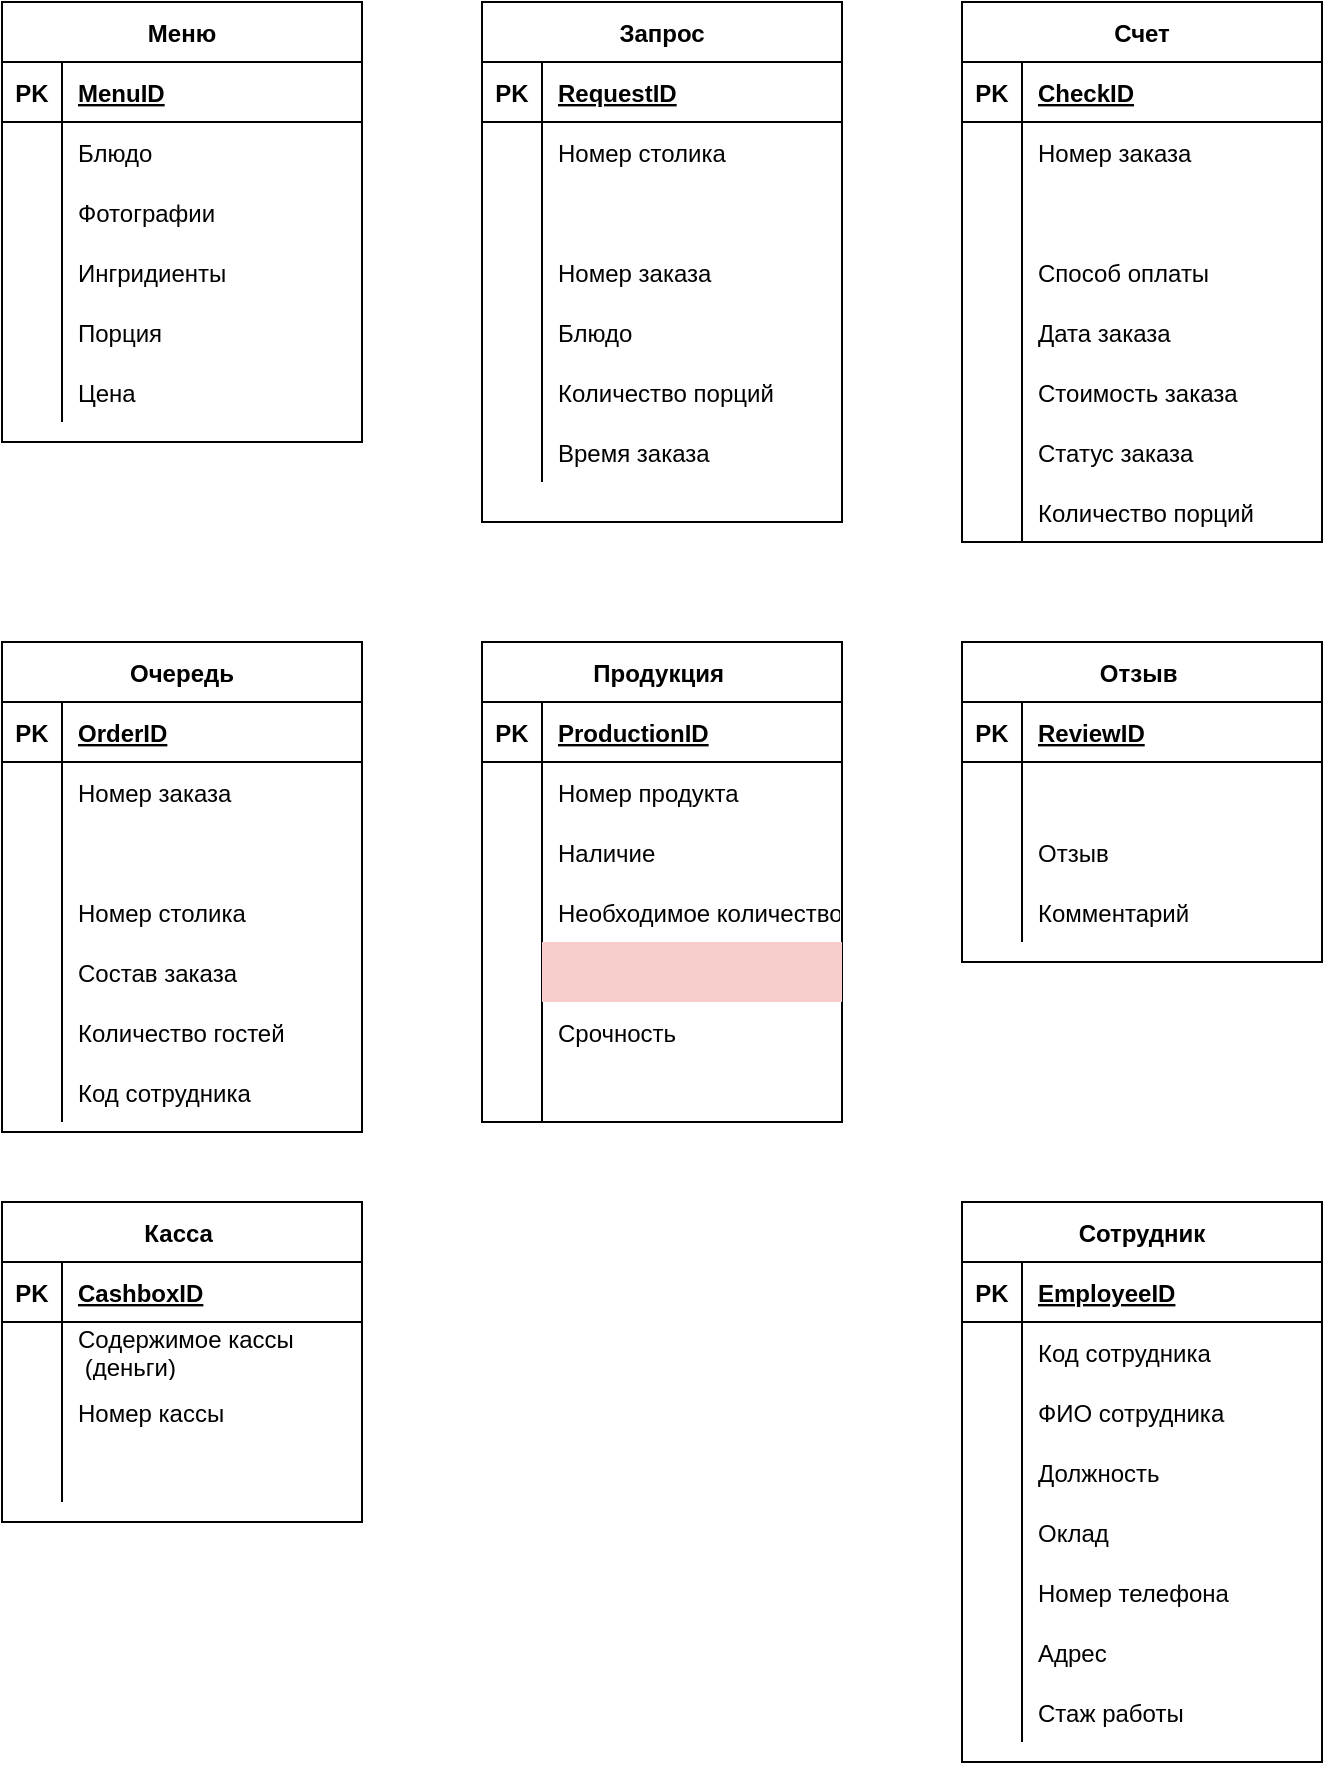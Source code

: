 <mxfile version="15.6.2" type="github">
  <diagram id="kLEJm38mU6jurQ6NPRhO" name="Page-1">
    <mxGraphModel dx="820" dy="477" grid="1" gridSize="10" guides="1" tooltips="1" connect="1" arrows="1" fold="1" page="1" pageScale="1" pageWidth="827" pageHeight="1169" math="0" shadow="0">
      <root>
        <mxCell id="0" />
        <mxCell id="1" parent="0" />
        <mxCell id="2RXTTvSz4l1yFWhY7mM0-1" value="Меню" style="shape=table;startSize=30;container=1;collapsible=1;childLayout=tableLayout;fixedRows=1;rowLines=0;fontStyle=1;align=center;resizeLast=1;" parent="1" vertex="1">
          <mxGeometry x="110" y="80" width="180" height="220" as="geometry" />
        </mxCell>
        <mxCell id="2RXTTvSz4l1yFWhY7mM0-2" value="" style="shape=partialRectangle;collapsible=0;dropTarget=0;pointerEvents=0;fillColor=none;top=0;left=0;bottom=1;right=0;points=[[0,0.5],[1,0.5]];portConstraint=eastwest;" parent="2RXTTvSz4l1yFWhY7mM0-1" vertex="1">
          <mxGeometry y="30" width="180" height="30" as="geometry" />
        </mxCell>
        <mxCell id="2RXTTvSz4l1yFWhY7mM0-3" value="PK" style="shape=partialRectangle;connectable=0;fillColor=none;top=0;left=0;bottom=0;right=0;fontStyle=1;overflow=hidden;" parent="2RXTTvSz4l1yFWhY7mM0-2" vertex="1">
          <mxGeometry width="30" height="30" as="geometry">
            <mxRectangle width="30" height="30" as="alternateBounds" />
          </mxGeometry>
        </mxCell>
        <mxCell id="2RXTTvSz4l1yFWhY7mM0-4" value="MenuID" style="shape=partialRectangle;connectable=0;fillColor=none;top=0;left=0;bottom=0;right=0;align=left;spacingLeft=6;fontStyle=5;overflow=hidden;" parent="2RXTTvSz4l1yFWhY7mM0-2" vertex="1">
          <mxGeometry x="30" width="150" height="30" as="geometry">
            <mxRectangle width="150" height="30" as="alternateBounds" />
          </mxGeometry>
        </mxCell>
        <mxCell id="2RXTTvSz4l1yFWhY7mM0-5" value="" style="shape=partialRectangle;collapsible=0;dropTarget=0;pointerEvents=0;fillColor=none;top=0;left=0;bottom=0;right=0;points=[[0,0.5],[1,0.5]];portConstraint=eastwest;" parent="2RXTTvSz4l1yFWhY7mM0-1" vertex="1">
          <mxGeometry y="60" width="180" height="30" as="geometry" />
        </mxCell>
        <mxCell id="2RXTTvSz4l1yFWhY7mM0-6" value="" style="shape=partialRectangle;connectable=0;fillColor=none;top=0;left=0;bottom=0;right=0;editable=1;overflow=hidden;" parent="2RXTTvSz4l1yFWhY7mM0-5" vertex="1">
          <mxGeometry width="30" height="30" as="geometry">
            <mxRectangle width="30" height="30" as="alternateBounds" />
          </mxGeometry>
        </mxCell>
        <mxCell id="2RXTTvSz4l1yFWhY7mM0-7" value="Блюдо" style="shape=partialRectangle;connectable=0;fillColor=none;top=0;left=0;bottom=0;right=0;align=left;spacingLeft=6;overflow=hidden;" parent="2RXTTvSz4l1yFWhY7mM0-5" vertex="1">
          <mxGeometry x="30" width="150" height="30" as="geometry">
            <mxRectangle width="150" height="30" as="alternateBounds" />
          </mxGeometry>
        </mxCell>
        <mxCell id="2RXTTvSz4l1yFWhY7mM0-8" value="" style="shape=partialRectangle;collapsible=0;dropTarget=0;pointerEvents=0;fillColor=none;top=0;left=0;bottom=0;right=0;points=[[0,0.5],[1,0.5]];portConstraint=eastwest;" parent="2RXTTvSz4l1yFWhY7mM0-1" vertex="1">
          <mxGeometry y="90" width="180" height="30" as="geometry" />
        </mxCell>
        <mxCell id="2RXTTvSz4l1yFWhY7mM0-9" value="" style="shape=partialRectangle;connectable=0;fillColor=none;top=0;left=0;bottom=0;right=0;editable=1;overflow=hidden;" parent="2RXTTvSz4l1yFWhY7mM0-8" vertex="1">
          <mxGeometry width="30" height="30" as="geometry">
            <mxRectangle width="30" height="30" as="alternateBounds" />
          </mxGeometry>
        </mxCell>
        <mxCell id="2RXTTvSz4l1yFWhY7mM0-10" value="Фотографии" style="shape=partialRectangle;connectable=0;fillColor=none;top=0;left=0;bottom=0;right=0;align=left;spacingLeft=6;overflow=hidden;" parent="2RXTTvSz4l1yFWhY7mM0-8" vertex="1">
          <mxGeometry x="30" width="150" height="30" as="geometry">
            <mxRectangle width="150" height="30" as="alternateBounds" />
          </mxGeometry>
        </mxCell>
        <mxCell id="2RXTTvSz4l1yFWhY7mM0-11" value="" style="shape=partialRectangle;collapsible=0;dropTarget=0;pointerEvents=0;fillColor=none;top=0;left=0;bottom=0;right=0;points=[[0,0.5],[1,0.5]];portConstraint=eastwest;" parent="2RXTTvSz4l1yFWhY7mM0-1" vertex="1">
          <mxGeometry y="120" width="180" height="30" as="geometry" />
        </mxCell>
        <mxCell id="2RXTTvSz4l1yFWhY7mM0-12" value="" style="shape=partialRectangle;connectable=0;fillColor=none;top=0;left=0;bottom=0;right=0;editable=1;overflow=hidden;" parent="2RXTTvSz4l1yFWhY7mM0-11" vertex="1">
          <mxGeometry width="30" height="30" as="geometry">
            <mxRectangle width="30" height="30" as="alternateBounds" />
          </mxGeometry>
        </mxCell>
        <mxCell id="2RXTTvSz4l1yFWhY7mM0-13" value="Ингридиенты" style="shape=partialRectangle;connectable=0;fillColor=none;top=0;left=0;bottom=0;right=0;align=left;spacingLeft=6;overflow=hidden;" parent="2RXTTvSz4l1yFWhY7mM0-11" vertex="1">
          <mxGeometry x="30" width="150" height="30" as="geometry">
            <mxRectangle width="150" height="30" as="alternateBounds" />
          </mxGeometry>
        </mxCell>
        <mxCell id="2RXTTvSz4l1yFWhY7mM0-85" value="" style="shape=partialRectangle;collapsible=0;dropTarget=0;pointerEvents=0;fillColor=none;top=0;left=0;bottom=0;right=0;points=[[0,0.5],[1,0.5]];portConstraint=eastwest;" parent="2RXTTvSz4l1yFWhY7mM0-1" vertex="1">
          <mxGeometry y="150" width="180" height="30" as="geometry" />
        </mxCell>
        <mxCell id="2RXTTvSz4l1yFWhY7mM0-86" value="" style="shape=partialRectangle;connectable=0;fillColor=none;top=0;left=0;bottom=0;right=0;editable=1;overflow=hidden;" parent="2RXTTvSz4l1yFWhY7mM0-85" vertex="1">
          <mxGeometry width="30" height="30" as="geometry">
            <mxRectangle width="30" height="30" as="alternateBounds" />
          </mxGeometry>
        </mxCell>
        <mxCell id="2RXTTvSz4l1yFWhY7mM0-87" value="Порция" style="shape=partialRectangle;connectable=0;fillColor=none;top=0;left=0;bottom=0;right=0;align=left;spacingLeft=6;overflow=hidden;" parent="2RXTTvSz4l1yFWhY7mM0-85" vertex="1">
          <mxGeometry x="30" width="150" height="30" as="geometry">
            <mxRectangle width="150" height="30" as="alternateBounds" />
          </mxGeometry>
        </mxCell>
        <mxCell id="2RXTTvSz4l1yFWhY7mM0-89" value="" style="shape=partialRectangle;collapsible=0;dropTarget=0;pointerEvents=0;fillColor=none;top=0;left=0;bottom=0;right=0;points=[[0,0.5],[1,0.5]];portConstraint=eastwest;" parent="2RXTTvSz4l1yFWhY7mM0-1" vertex="1">
          <mxGeometry y="180" width="180" height="30" as="geometry" />
        </mxCell>
        <mxCell id="2RXTTvSz4l1yFWhY7mM0-90" value="" style="shape=partialRectangle;connectable=0;fillColor=none;top=0;left=0;bottom=0;right=0;editable=1;overflow=hidden;" parent="2RXTTvSz4l1yFWhY7mM0-89" vertex="1">
          <mxGeometry width="30" height="30" as="geometry">
            <mxRectangle width="30" height="30" as="alternateBounds" />
          </mxGeometry>
        </mxCell>
        <mxCell id="2RXTTvSz4l1yFWhY7mM0-91" value="Цена" style="shape=partialRectangle;connectable=0;fillColor=none;top=0;left=0;bottom=0;right=0;align=left;spacingLeft=6;overflow=hidden;" parent="2RXTTvSz4l1yFWhY7mM0-89" vertex="1">
          <mxGeometry x="30" width="150" height="30" as="geometry">
            <mxRectangle width="150" height="30" as="alternateBounds" />
          </mxGeometry>
        </mxCell>
        <mxCell id="2RXTTvSz4l1yFWhY7mM0-14" value="Запрос" style="shape=table;startSize=30;container=1;collapsible=1;childLayout=tableLayout;fixedRows=1;rowLines=0;fontStyle=1;align=center;resizeLast=1;" parent="1" vertex="1">
          <mxGeometry x="350" y="80" width="180" height="260" as="geometry" />
        </mxCell>
        <mxCell id="2RXTTvSz4l1yFWhY7mM0-15" value="" style="shape=partialRectangle;collapsible=0;dropTarget=0;pointerEvents=0;fillColor=none;top=0;left=0;bottom=1;right=0;points=[[0,0.5],[1,0.5]];portConstraint=eastwest;" parent="2RXTTvSz4l1yFWhY7mM0-14" vertex="1">
          <mxGeometry y="30" width="180" height="30" as="geometry" />
        </mxCell>
        <mxCell id="2RXTTvSz4l1yFWhY7mM0-16" value="PK" style="shape=partialRectangle;connectable=0;fillColor=none;top=0;left=0;bottom=0;right=0;fontStyle=1;overflow=hidden;" parent="2RXTTvSz4l1yFWhY7mM0-15" vertex="1">
          <mxGeometry width="30" height="30" as="geometry">
            <mxRectangle width="30" height="30" as="alternateBounds" />
          </mxGeometry>
        </mxCell>
        <mxCell id="2RXTTvSz4l1yFWhY7mM0-17" value="RequestID" style="shape=partialRectangle;connectable=0;fillColor=none;top=0;left=0;bottom=0;right=0;align=left;spacingLeft=6;fontStyle=5;overflow=hidden;" parent="2RXTTvSz4l1yFWhY7mM0-15" vertex="1">
          <mxGeometry x="30" width="150" height="30" as="geometry">
            <mxRectangle width="150" height="30" as="alternateBounds" />
          </mxGeometry>
        </mxCell>
        <mxCell id="2RXTTvSz4l1yFWhY7mM0-18" value="" style="shape=partialRectangle;collapsible=0;dropTarget=0;pointerEvents=0;fillColor=none;top=0;left=0;bottom=0;right=0;points=[[0,0.5],[1,0.5]];portConstraint=eastwest;" parent="2RXTTvSz4l1yFWhY7mM0-14" vertex="1">
          <mxGeometry y="60" width="180" height="30" as="geometry" />
        </mxCell>
        <mxCell id="2RXTTvSz4l1yFWhY7mM0-19" value="" style="shape=partialRectangle;connectable=0;fillColor=none;top=0;left=0;bottom=0;right=0;editable=1;overflow=hidden;" parent="2RXTTvSz4l1yFWhY7mM0-18" vertex="1">
          <mxGeometry width="30" height="30" as="geometry">
            <mxRectangle width="30" height="30" as="alternateBounds" />
          </mxGeometry>
        </mxCell>
        <mxCell id="2RXTTvSz4l1yFWhY7mM0-20" value="Номер столика" style="shape=partialRectangle;connectable=0;fillColor=none;top=0;left=0;bottom=0;right=0;align=left;spacingLeft=6;overflow=hidden;" parent="2RXTTvSz4l1yFWhY7mM0-18" vertex="1">
          <mxGeometry x="30" width="150" height="30" as="geometry">
            <mxRectangle width="150" height="30" as="alternateBounds" />
          </mxGeometry>
        </mxCell>
        <mxCell id="2RXTTvSz4l1yFWhY7mM0-21" value="" style="shape=partialRectangle;collapsible=0;dropTarget=0;pointerEvents=0;fillColor=none;top=0;left=0;bottom=0;right=0;points=[[0,0.5],[1,0.5]];portConstraint=eastwest;" parent="2RXTTvSz4l1yFWhY7mM0-14" vertex="1">
          <mxGeometry y="90" width="180" height="30" as="geometry" />
        </mxCell>
        <mxCell id="2RXTTvSz4l1yFWhY7mM0-22" value="" style="shape=partialRectangle;connectable=0;fillColor=none;top=0;left=0;bottom=0;right=0;editable=1;overflow=hidden;" parent="2RXTTvSz4l1yFWhY7mM0-21" vertex="1">
          <mxGeometry width="30" height="30" as="geometry">
            <mxRectangle width="30" height="30" as="alternateBounds" />
          </mxGeometry>
        </mxCell>
        <mxCell id="2RXTTvSz4l1yFWhY7mM0-23" value="" style="shape=partialRectangle;connectable=0;fillColor=none;top=0;left=0;bottom=0;right=0;align=left;spacingLeft=6;overflow=hidden;" parent="2RXTTvSz4l1yFWhY7mM0-21" vertex="1">
          <mxGeometry x="30" width="150" height="30" as="geometry">
            <mxRectangle width="150" height="30" as="alternateBounds" />
          </mxGeometry>
        </mxCell>
        <mxCell id="2RXTTvSz4l1yFWhY7mM0-177" value="" style="shape=partialRectangle;collapsible=0;dropTarget=0;pointerEvents=0;fillColor=none;top=0;left=0;bottom=0;right=0;points=[[0,0.5],[1,0.5]];portConstraint=eastwest;" parent="2RXTTvSz4l1yFWhY7mM0-14" vertex="1">
          <mxGeometry y="120" width="180" height="30" as="geometry" />
        </mxCell>
        <mxCell id="2RXTTvSz4l1yFWhY7mM0-178" value="" style="shape=partialRectangle;connectable=0;fillColor=none;top=0;left=0;bottom=0;right=0;editable=1;overflow=hidden;" parent="2RXTTvSz4l1yFWhY7mM0-177" vertex="1">
          <mxGeometry width="30" height="30" as="geometry">
            <mxRectangle width="30" height="30" as="alternateBounds" />
          </mxGeometry>
        </mxCell>
        <mxCell id="2RXTTvSz4l1yFWhY7mM0-179" value="Номер заказа" style="shape=partialRectangle;connectable=0;fillColor=none;top=0;left=0;bottom=0;right=0;align=left;spacingLeft=6;overflow=hidden;" parent="2RXTTvSz4l1yFWhY7mM0-177" vertex="1">
          <mxGeometry x="30" width="150" height="30" as="geometry">
            <mxRectangle width="150" height="30" as="alternateBounds" />
          </mxGeometry>
        </mxCell>
        <mxCell id="2RXTTvSz4l1yFWhY7mM0-24" value="" style="shape=partialRectangle;collapsible=0;dropTarget=0;pointerEvents=0;fillColor=none;top=0;left=0;bottom=0;right=0;points=[[0,0.5],[1,0.5]];portConstraint=eastwest;" parent="2RXTTvSz4l1yFWhY7mM0-14" vertex="1">
          <mxGeometry y="150" width="180" height="30" as="geometry" />
        </mxCell>
        <mxCell id="2RXTTvSz4l1yFWhY7mM0-25" value="" style="shape=partialRectangle;connectable=0;fillColor=none;top=0;left=0;bottom=0;right=0;editable=1;overflow=hidden;" parent="2RXTTvSz4l1yFWhY7mM0-24" vertex="1">
          <mxGeometry width="30" height="30" as="geometry">
            <mxRectangle width="30" height="30" as="alternateBounds" />
          </mxGeometry>
        </mxCell>
        <mxCell id="2RXTTvSz4l1yFWhY7mM0-26" value="Блюдо " style="shape=partialRectangle;connectable=0;fillColor=none;top=0;left=0;bottom=0;right=0;align=left;spacingLeft=6;overflow=hidden;" parent="2RXTTvSz4l1yFWhY7mM0-24" vertex="1">
          <mxGeometry x="30" width="150" height="30" as="geometry">
            <mxRectangle width="150" height="30" as="alternateBounds" />
          </mxGeometry>
        </mxCell>
        <mxCell id="2RXTTvSz4l1yFWhY7mM0-127" value="" style="shape=partialRectangle;collapsible=0;dropTarget=0;pointerEvents=0;fillColor=none;top=0;left=0;bottom=0;right=0;points=[[0,0.5],[1,0.5]];portConstraint=eastwest;" parent="2RXTTvSz4l1yFWhY7mM0-14" vertex="1">
          <mxGeometry y="180" width="180" height="30" as="geometry" />
        </mxCell>
        <mxCell id="2RXTTvSz4l1yFWhY7mM0-128" value="" style="shape=partialRectangle;connectable=0;fillColor=none;top=0;left=0;bottom=0;right=0;editable=1;overflow=hidden;" parent="2RXTTvSz4l1yFWhY7mM0-127" vertex="1">
          <mxGeometry width="30" height="30" as="geometry">
            <mxRectangle width="30" height="30" as="alternateBounds" />
          </mxGeometry>
        </mxCell>
        <mxCell id="2RXTTvSz4l1yFWhY7mM0-129" value="Количество порций" style="shape=partialRectangle;connectable=0;fillColor=none;top=0;left=0;bottom=0;right=0;align=left;spacingLeft=6;overflow=hidden;" parent="2RXTTvSz4l1yFWhY7mM0-127" vertex="1">
          <mxGeometry x="30" width="150" height="30" as="geometry">
            <mxRectangle width="150" height="30" as="alternateBounds" />
          </mxGeometry>
        </mxCell>
        <mxCell id="2RXTTvSz4l1yFWhY7mM0-181" value="" style="shape=partialRectangle;collapsible=0;dropTarget=0;pointerEvents=0;fillColor=none;top=0;left=0;bottom=0;right=0;points=[[0,0.5],[1,0.5]];portConstraint=eastwest;" parent="2RXTTvSz4l1yFWhY7mM0-14" vertex="1">
          <mxGeometry y="210" width="180" height="30" as="geometry" />
        </mxCell>
        <mxCell id="2RXTTvSz4l1yFWhY7mM0-182" value="" style="shape=partialRectangle;connectable=0;fillColor=none;top=0;left=0;bottom=0;right=0;editable=1;overflow=hidden;" parent="2RXTTvSz4l1yFWhY7mM0-181" vertex="1">
          <mxGeometry width="30" height="30" as="geometry">
            <mxRectangle width="30" height="30" as="alternateBounds" />
          </mxGeometry>
        </mxCell>
        <mxCell id="2RXTTvSz4l1yFWhY7mM0-183" value="Время заказа" style="shape=partialRectangle;connectable=0;fillColor=none;top=0;left=0;bottom=0;right=0;align=left;spacingLeft=6;overflow=hidden;" parent="2RXTTvSz4l1yFWhY7mM0-181" vertex="1">
          <mxGeometry x="30" width="150" height="30" as="geometry">
            <mxRectangle width="150" height="30" as="alternateBounds" />
          </mxGeometry>
        </mxCell>
        <mxCell id="2RXTTvSz4l1yFWhY7mM0-27" value="Продукция " style="shape=table;startSize=30;container=1;collapsible=1;childLayout=tableLayout;fixedRows=1;rowLines=0;fontStyle=1;align=center;resizeLast=1;" parent="1" vertex="1">
          <mxGeometry x="350" y="400" width="180" height="240" as="geometry" />
        </mxCell>
        <mxCell id="2RXTTvSz4l1yFWhY7mM0-28" value="" style="shape=partialRectangle;collapsible=0;dropTarget=0;pointerEvents=0;fillColor=none;top=0;left=0;bottom=1;right=0;points=[[0,0.5],[1,0.5]];portConstraint=eastwest;" parent="2RXTTvSz4l1yFWhY7mM0-27" vertex="1">
          <mxGeometry y="30" width="180" height="30" as="geometry" />
        </mxCell>
        <mxCell id="2RXTTvSz4l1yFWhY7mM0-29" value="PK" style="shape=partialRectangle;connectable=0;fillColor=none;top=0;left=0;bottom=0;right=0;fontStyle=1;overflow=hidden;" parent="2RXTTvSz4l1yFWhY7mM0-28" vertex="1">
          <mxGeometry width="30" height="30" as="geometry">
            <mxRectangle width="30" height="30" as="alternateBounds" />
          </mxGeometry>
        </mxCell>
        <mxCell id="2RXTTvSz4l1yFWhY7mM0-30" value="ProductionID" style="shape=partialRectangle;connectable=0;fillColor=none;top=0;left=0;bottom=0;right=0;align=left;spacingLeft=6;fontStyle=5;overflow=hidden;" parent="2RXTTvSz4l1yFWhY7mM0-28" vertex="1">
          <mxGeometry x="30" width="150" height="30" as="geometry">
            <mxRectangle width="150" height="30" as="alternateBounds" />
          </mxGeometry>
        </mxCell>
        <mxCell id="2RXTTvSz4l1yFWhY7mM0-31" value="" style="shape=partialRectangle;collapsible=0;dropTarget=0;pointerEvents=0;fillColor=none;top=0;left=0;bottom=0;right=0;points=[[0,0.5],[1,0.5]];portConstraint=eastwest;" parent="2RXTTvSz4l1yFWhY7mM0-27" vertex="1">
          <mxGeometry y="60" width="180" height="30" as="geometry" />
        </mxCell>
        <mxCell id="2RXTTvSz4l1yFWhY7mM0-32" value="" style="shape=partialRectangle;connectable=0;fillColor=none;top=0;left=0;bottom=0;right=0;editable=1;overflow=hidden;" parent="2RXTTvSz4l1yFWhY7mM0-31" vertex="1">
          <mxGeometry width="30" height="30" as="geometry">
            <mxRectangle width="30" height="30" as="alternateBounds" />
          </mxGeometry>
        </mxCell>
        <mxCell id="2RXTTvSz4l1yFWhY7mM0-33" value="Номер продукта" style="shape=partialRectangle;connectable=0;fillColor=none;top=0;left=0;bottom=0;right=0;align=left;spacingLeft=6;overflow=hidden;" parent="2RXTTvSz4l1yFWhY7mM0-31" vertex="1">
          <mxGeometry x="30" width="150" height="30" as="geometry">
            <mxRectangle width="150" height="30" as="alternateBounds" />
          </mxGeometry>
        </mxCell>
        <mxCell id="2RXTTvSz4l1yFWhY7mM0-34" value="" style="shape=partialRectangle;collapsible=0;dropTarget=0;pointerEvents=0;fillColor=none;top=0;left=0;bottom=0;right=0;points=[[0,0.5],[1,0.5]];portConstraint=eastwest;" parent="2RXTTvSz4l1yFWhY7mM0-27" vertex="1">
          <mxGeometry y="90" width="180" height="30" as="geometry" />
        </mxCell>
        <mxCell id="2RXTTvSz4l1yFWhY7mM0-35" value="" style="shape=partialRectangle;connectable=0;fillColor=none;top=0;left=0;bottom=0;right=0;editable=1;overflow=hidden;" parent="2RXTTvSz4l1yFWhY7mM0-34" vertex="1">
          <mxGeometry width="30" height="30" as="geometry">
            <mxRectangle width="30" height="30" as="alternateBounds" />
          </mxGeometry>
        </mxCell>
        <mxCell id="2RXTTvSz4l1yFWhY7mM0-36" value="Наличие " style="shape=partialRectangle;connectable=0;fillColor=none;top=0;left=0;bottom=0;right=0;align=left;spacingLeft=6;overflow=hidden;" parent="2RXTTvSz4l1yFWhY7mM0-34" vertex="1">
          <mxGeometry x="30" width="150" height="30" as="geometry">
            <mxRectangle width="150" height="30" as="alternateBounds" />
          </mxGeometry>
        </mxCell>
        <mxCell id="2RXTTvSz4l1yFWhY7mM0-37" value="" style="shape=partialRectangle;collapsible=0;dropTarget=0;pointerEvents=0;fillColor=none;top=0;left=0;bottom=0;right=0;points=[[0,0.5],[1,0.5]];portConstraint=eastwest;" parent="2RXTTvSz4l1yFWhY7mM0-27" vertex="1">
          <mxGeometry y="120" width="180" height="30" as="geometry" />
        </mxCell>
        <mxCell id="2RXTTvSz4l1yFWhY7mM0-38" value="" style="shape=partialRectangle;connectable=0;fillColor=none;top=0;left=0;bottom=0;right=0;editable=1;overflow=hidden;" parent="2RXTTvSz4l1yFWhY7mM0-37" vertex="1">
          <mxGeometry width="30" height="30" as="geometry">
            <mxRectangle width="30" height="30" as="alternateBounds" />
          </mxGeometry>
        </mxCell>
        <mxCell id="2RXTTvSz4l1yFWhY7mM0-39" value="Необходимое количество" style="shape=partialRectangle;connectable=0;fillColor=none;top=0;left=0;bottom=0;right=0;align=left;spacingLeft=6;overflow=hidden;" parent="2RXTTvSz4l1yFWhY7mM0-37" vertex="1">
          <mxGeometry x="30" width="150" height="30" as="geometry">
            <mxRectangle width="150" height="30" as="alternateBounds" />
          </mxGeometry>
        </mxCell>
        <mxCell id="2RXTTvSz4l1yFWhY7mM0-139" value="" style="shape=partialRectangle;collapsible=0;dropTarget=0;pointerEvents=0;fillColor=none;top=0;left=0;bottom=0;right=0;points=[[0,0.5],[1,0.5]];portConstraint=eastwest;" parent="2RXTTvSz4l1yFWhY7mM0-27" vertex="1">
          <mxGeometry y="150" width="180" height="30" as="geometry" />
        </mxCell>
        <mxCell id="2RXTTvSz4l1yFWhY7mM0-140" value="" style="shape=partialRectangle;connectable=0;fillColor=none;top=0;left=0;bottom=0;right=0;editable=1;overflow=hidden;" parent="2RXTTvSz4l1yFWhY7mM0-139" vertex="1">
          <mxGeometry width="30" height="30" as="geometry">
            <mxRectangle width="30" height="30" as="alternateBounds" />
          </mxGeometry>
        </mxCell>
        <mxCell id="2RXTTvSz4l1yFWhY7mM0-141" value="" style="shape=partialRectangle;connectable=0;fillColor=#f8cecc;top=0;left=0;bottom=0;right=0;align=left;spacingLeft=6;overflow=hidden;strokeColor=#b85450;" parent="2RXTTvSz4l1yFWhY7mM0-139" vertex="1">
          <mxGeometry x="30" width="150" height="30" as="geometry">
            <mxRectangle width="150" height="30" as="alternateBounds" />
          </mxGeometry>
        </mxCell>
        <mxCell id="2RXTTvSz4l1yFWhY7mM0-143" value="" style="shape=partialRectangle;collapsible=0;dropTarget=0;pointerEvents=0;fillColor=none;top=0;left=0;bottom=0;right=0;points=[[0,0.5],[1,0.5]];portConstraint=eastwest;" parent="2RXTTvSz4l1yFWhY7mM0-27" vertex="1">
          <mxGeometry y="180" width="180" height="30" as="geometry" />
        </mxCell>
        <mxCell id="2RXTTvSz4l1yFWhY7mM0-144" value="" style="shape=partialRectangle;connectable=0;fillColor=none;top=0;left=0;bottom=0;right=0;editable=1;overflow=hidden;" parent="2RXTTvSz4l1yFWhY7mM0-143" vertex="1">
          <mxGeometry width="30" height="30" as="geometry">
            <mxRectangle width="30" height="30" as="alternateBounds" />
          </mxGeometry>
        </mxCell>
        <mxCell id="2RXTTvSz4l1yFWhY7mM0-145" value="Срочность" style="shape=partialRectangle;connectable=0;fillColor=none;top=0;left=0;bottom=0;right=0;align=left;spacingLeft=6;overflow=hidden;" parent="2RXTTvSz4l1yFWhY7mM0-143" vertex="1">
          <mxGeometry x="30" width="150" height="30" as="geometry">
            <mxRectangle width="150" height="30" as="alternateBounds" />
          </mxGeometry>
        </mxCell>
        <mxCell id="2RXTTvSz4l1yFWhY7mM0-147" value="" style="shape=partialRectangle;collapsible=0;dropTarget=0;pointerEvents=0;fillColor=none;top=0;left=0;bottom=0;right=0;points=[[0,0.5],[1,0.5]];portConstraint=eastwest;" parent="2RXTTvSz4l1yFWhY7mM0-27" vertex="1">
          <mxGeometry y="210" width="180" height="30" as="geometry" />
        </mxCell>
        <mxCell id="2RXTTvSz4l1yFWhY7mM0-148" value="" style="shape=partialRectangle;connectable=0;fillColor=none;top=0;left=0;bottom=0;right=0;editable=1;overflow=hidden;" parent="2RXTTvSz4l1yFWhY7mM0-147" vertex="1">
          <mxGeometry width="30" height="30" as="geometry">
            <mxRectangle width="30" height="30" as="alternateBounds" />
          </mxGeometry>
        </mxCell>
        <mxCell id="2RXTTvSz4l1yFWhY7mM0-149" value="" style="shape=partialRectangle;connectable=0;fillColor=none;top=0;left=0;bottom=0;right=0;align=left;spacingLeft=6;overflow=hidden;" parent="2RXTTvSz4l1yFWhY7mM0-147" vertex="1">
          <mxGeometry x="30" width="150" height="30" as="geometry">
            <mxRectangle width="150" height="30" as="alternateBounds" />
          </mxGeometry>
        </mxCell>
        <mxCell id="2RXTTvSz4l1yFWhY7mM0-40" value="Очередь" style="shape=table;startSize=30;container=1;collapsible=1;childLayout=tableLayout;fixedRows=1;rowLines=0;fontStyle=1;align=center;resizeLast=1;" parent="1" vertex="1">
          <mxGeometry x="110" y="400" width="180" height="245" as="geometry" />
        </mxCell>
        <mxCell id="2RXTTvSz4l1yFWhY7mM0-41" value="" style="shape=partialRectangle;collapsible=0;dropTarget=0;pointerEvents=0;fillColor=none;top=0;left=0;bottom=1;right=0;points=[[0,0.5],[1,0.5]];portConstraint=eastwest;" parent="2RXTTvSz4l1yFWhY7mM0-40" vertex="1">
          <mxGeometry y="30" width="180" height="30" as="geometry" />
        </mxCell>
        <mxCell id="2RXTTvSz4l1yFWhY7mM0-42" value="PK" style="shape=partialRectangle;connectable=0;fillColor=none;top=0;left=0;bottom=0;right=0;fontStyle=1;overflow=hidden;" parent="2RXTTvSz4l1yFWhY7mM0-41" vertex="1">
          <mxGeometry width="30" height="30" as="geometry">
            <mxRectangle width="30" height="30" as="alternateBounds" />
          </mxGeometry>
        </mxCell>
        <mxCell id="2RXTTvSz4l1yFWhY7mM0-43" value="OrderID" style="shape=partialRectangle;connectable=0;fillColor=none;top=0;left=0;bottom=0;right=0;align=left;spacingLeft=6;fontStyle=5;overflow=hidden;" parent="2RXTTvSz4l1yFWhY7mM0-41" vertex="1">
          <mxGeometry x="30" width="150" height="30" as="geometry">
            <mxRectangle width="150" height="30" as="alternateBounds" />
          </mxGeometry>
        </mxCell>
        <mxCell id="2RXTTvSz4l1yFWhY7mM0-44" value="" style="shape=partialRectangle;collapsible=0;dropTarget=0;pointerEvents=0;fillColor=none;top=0;left=0;bottom=0;right=0;points=[[0,0.5],[1,0.5]];portConstraint=eastwest;" parent="2RXTTvSz4l1yFWhY7mM0-40" vertex="1">
          <mxGeometry y="60" width="180" height="30" as="geometry" />
        </mxCell>
        <mxCell id="2RXTTvSz4l1yFWhY7mM0-45" value="" style="shape=partialRectangle;connectable=0;fillColor=none;top=0;left=0;bottom=0;right=0;editable=1;overflow=hidden;" parent="2RXTTvSz4l1yFWhY7mM0-44" vertex="1">
          <mxGeometry width="30" height="30" as="geometry">
            <mxRectangle width="30" height="30" as="alternateBounds" />
          </mxGeometry>
        </mxCell>
        <mxCell id="2RXTTvSz4l1yFWhY7mM0-46" value="Номер заказа" style="shape=partialRectangle;connectable=0;fillColor=none;top=0;left=0;bottom=0;right=0;align=left;spacingLeft=6;overflow=hidden;" parent="2RXTTvSz4l1yFWhY7mM0-44" vertex="1">
          <mxGeometry x="30" width="150" height="30" as="geometry">
            <mxRectangle width="150" height="30" as="alternateBounds" />
          </mxGeometry>
        </mxCell>
        <mxCell id="2RXTTvSz4l1yFWhY7mM0-47" value="" style="shape=partialRectangle;collapsible=0;dropTarget=0;pointerEvents=0;fillColor=none;top=0;left=0;bottom=0;right=0;points=[[0,0.5],[1,0.5]];portConstraint=eastwest;" parent="2RXTTvSz4l1yFWhY7mM0-40" vertex="1">
          <mxGeometry y="90" width="180" height="30" as="geometry" />
        </mxCell>
        <mxCell id="2RXTTvSz4l1yFWhY7mM0-48" value="" style="shape=partialRectangle;connectable=0;fillColor=none;top=0;left=0;bottom=0;right=0;editable=1;overflow=hidden;" parent="2RXTTvSz4l1yFWhY7mM0-47" vertex="1">
          <mxGeometry width="30" height="30" as="geometry">
            <mxRectangle width="30" height="30" as="alternateBounds" />
          </mxGeometry>
        </mxCell>
        <mxCell id="2RXTTvSz4l1yFWhY7mM0-49" value="" style="shape=partialRectangle;connectable=0;fillColor=none;top=0;left=0;bottom=0;right=0;align=left;spacingLeft=6;overflow=hidden;" parent="2RXTTvSz4l1yFWhY7mM0-47" vertex="1">
          <mxGeometry x="30" width="150" height="30" as="geometry">
            <mxRectangle width="150" height="30" as="alternateBounds" />
          </mxGeometry>
        </mxCell>
        <mxCell id="2RXTTvSz4l1yFWhY7mM0-50" value="" style="shape=partialRectangle;collapsible=0;dropTarget=0;pointerEvents=0;fillColor=none;top=0;left=0;bottom=0;right=0;points=[[0,0.5],[1,0.5]];portConstraint=eastwest;" parent="2RXTTvSz4l1yFWhY7mM0-40" vertex="1">
          <mxGeometry y="120" width="180" height="30" as="geometry" />
        </mxCell>
        <mxCell id="2RXTTvSz4l1yFWhY7mM0-51" value="" style="shape=partialRectangle;connectable=0;fillColor=none;top=0;left=0;bottom=0;right=0;editable=1;overflow=hidden;" parent="2RXTTvSz4l1yFWhY7mM0-50" vertex="1">
          <mxGeometry width="30" height="30" as="geometry">
            <mxRectangle width="30" height="30" as="alternateBounds" />
          </mxGeometry>
        </mxCell>
        <mxCell id="2RXTTvSz4l1yFWhY7mM0-52" value="Номер столика" style="shape=partialRectangle;connectable=0;fillColor=none;top=0;left=0;bottom=0;right=0;align=left;spacingLeft=6;overflow=hidden;" parent="2RXTTvSz4l1yFWhY7mM0-50" vertex="1">
          <mxGeometry x="30" width="150" height="30" as="geometry">
            <mxRectangle width="150" height="30" as="alternateBounds" />
          </mxGeometry>
        </mxCell>
        <mxCell id="2RXTTvSz4l1yFWhY7mM0-93" value="" style="shape=partialRectangle;collapsible=0;dropTarget=0;pointerEvents=0;fillColor=none;top=0;left=0;bottom=0;right=0;points=[[0,0.5],[1,0.5]];portConstraint=eastwest;" parent="2RXTTvSz4l1yFWhY7mM0-40" vertex="1">
          <mxGeometry y="150" width="180" height="30" as="geometry" />
        </mxCell>
        <mxCell id="2RXTTvSz4l1yFWhY7mM0-94" value="" style="shape=partialRectangle;connectable=0;fillColor=none;top=0;left=0;bottom=0;right=0;editable=1;overflow=hidden;" parent="2RXTTvSz4l1yFWhY7mM0-93" vertex="1">
          <mxGeometry width="30" height="30" as="geometry">
            <mxRectangle width="30" height="30" as="alternateBounds" />
          </mxGeometry>
        </mxCell>
        <mxCell id="2RXTTvSz4l1yFWhY7mM0-95" value="Состав заказа" style="shape=partialRectangle;connectable=0;fillColor=none;top=0;left=0;bottom=0;right=0;align=left;spacingLeft=6;overflow=hidden;" parent="2RXTTvSz4l1yFWhY7mM0-93" vertex="1">
          <mxGeometry x="30" width="150" height="30" as="geometry">
            <mxRectangle width="150" height="30" as="alternateBounds" />
          </mxGeometry>
        </mxCell>
        <mxCell id="2RXTTvSz4l1yFWhY7mM0-131" value="" style="shape=partialRectangle;collapsible=0;dropTarget=0;pointerEvents=0;fillColor=none;top=0;left=0;bottom=0;right=0;points=[[0,0.5],[1,0.5]];portConstraint=eastwest;" parent="2RXTTvSz4l1yFWhY7mM0-40" vertex="1">
          <mxGeometry y="180" width="180" height="30" as="geometry" />
        </mxCell>
        <mxCell id="2RXTTvSz4l1yFWhY7mM0-132" value="" style="shape=partialRectangle;connectable=0;fillColor=none;top=0;left=0;bottom=0;right=0;editable=1;overflow=hidden;" parent="2RXTTvSz4l1yFWhY7mM0-131" vertex="1">
          <mxGeometry width="30" height="30" as="geometry">
            <mxRectangle width="30" height="30" as="alternateBounds" />
          </mxGeometry>
        </mxCell>
        <mxCell id="2RXTTvSz4l1yFWhY7mM0-133" value="Количество гостей " style="shape=partialRectangle;connectable=0;fillColor=none;top=0;left=0;bottom=0;right=0;align=left;spacingLeft=6;overflow=hidden;" parent="2RXTTvSz4l1yFWhY7mM0-131" vertex="1">
          <mxGeometry x="30" width="150" height="30" as="geometry">
            <mxRectangle width="150" height="30" as="alternateBounds" />
          </mxGeometry>
        </mxCell>
        <mxCell id="2RXTTvSz4l1yFWhY7mM0-135" value="" style="shape=partialRectangle;collapsible=0;dropTarget=0;pointerEvents=0;fillColor=none;top=0;left=0;bottom=0;right=0;points=[[0,0.5],[1,0.5]];portConstraint=eastwest;" parent="2RXTTvSz4l1yFWhY7mM0-40" vertex="1">
          <mxGeometry y="210" width="180" height="30" as="geometry" />
        </mxCell>
        <mxCell id="2RXTTvSz4l1yFWhY7mM0-136" value="" style="shape=partialRectangle;connectable=0;fillColor=none;top=0;left=0;bottom=0;right=0;editable=1;overflow=hidden;" parent="2RXTTvSz4l1yFWhY7mM0-135" vertex="1">
          <mxGeometry width="30" height="30" as="geometry">
            <mxRectangle width="30" height="30" as="alternateBounds" />
          </mxGeometry>
        </mxCell>
        <mxCell id="2RXTTvSz4l1yFWhY7mM0-137" value="Код сотрудника " style="shape=partialRectangle;connectable=0;fillColor=none;top=0;left=0;bottom=0;right=0;align=left;spacingLeft=6;overflow=hidden;" parent="2RXTTvSz4l1yFWhY7mM0-135" vertex="1">
          <mxGeometry x="30" width="150" height="30" as="geometry">
            <mxRectangle width="150" height="30" as="alternateBounds" />
          </mxGeometry>
        </mxCell>
        <mxCell id="2RXTTvSz4l1yFWhY7mM0-53" value="Счет" style="shape=table;startSize=30;container=1;collapsible=1;childLayout=tableLayout;fixedRows=1;rowLines=0;fontStyle=1;align=center;resizeLast=1;" parent="1" vertex="1">
          <mxGeometry x="590" y="80" width="180" height="270" as="geometry" />
        </mxCell>
        <mxCell id="2RXTTvSz4l1yFWhY7mM0-54" value="" style="shape=partialRectangle;collapsible=0;dropTarget=0;pointerEvents=0;fillColor=none;top=0;left=0;bottom=1;right=0;points=[[0,0.5],[1,0.5]];portConstraint=eastwest;" parent="2RXTTvSz4l1yFWhY7mM0-53" vertex="1">
          <mxGeometry y="30" width="180" height="30" as="geometry" />
        </mxCell>
        <mxCell id="2RXTTvSz4l1yFWhY7mM0-55" value="PK" style="shape=partialRectangle;connectable=0;fillColor=none;top=0;left=0;bottom=0;right=0;fontStyle=1;overflow=hidden;" parent="2RXTTvSz4l1yFWhY7mM0-54" vertex="1">
          <mxGeometry width="30" height="30" as="geometry">
            <mxRectangle width="30" height="30" as="alternateBounds" />
          </mxGeometry>
        </mxCell>
        <mxCell id="2RXTTvSz4l1yFWhY7mM0-56" value="CheckID" style="shape=partialRectangle;connectable=0;fillColor=none;top=0;left=0;bottom=0;right=0;align=left;spacingLeft=6;fontStyle=5;overflow=hidden;" parent="2RXTTvSz4l1yFWhY7mM0-54" vertex="1">
          <mxGeometry x="30" width="150" height="30" as="geometry">
            <mxRectangle width="150" height="30" as="alternateBounds" />
          </mxGeometry>
        </mxCell>
        <mxCell id="2RXTTvSz4l1yFWhY7mM0-57" value="" style="shape=partialRectangle;collapsible=0;dropTarget=0;pointerEvents=0;fillColor=none;top=0;left=0;bottom=0;right=0;points=[[0,0.5],[1,0.5]];portConstraint=eastwest;" parent="2RXTTvSz4l1yFWhY7mM0-53" vertex="1">
          <mxGeometry y="60" width="180" height="30" as="geometry" />
        </mxCell>
        <mxCell id="2RXTTvSz4l1yFWhY7mM0-58" value="" style="shape=partialRectangle;connectable=0;fillColor=none;top=0;left=0;bottom=0;right=0;editable=1;overflow=hidden;" parent="2RXTTvSz4l1yFWhY7mM0-57" vertex="1">
          <mxGeometry width="30" height="30" as="geometry">
            <mxRectangle width="30" height="30" as="alternateBounds" />
          </mxGeometry>
        </mxCell>
        <mxCell id="2RXTTvSz4l1yFWhY7mM0-59" value="Номер заказа" style="shape=partialRectangle;connectable=0;fillColor=none;top=0;left=0;bottom=0;right=0;align=left;spacingLeft=6;overflow=hidden;" parent="2RXTTvSz4l1yFWhY7mM0-57" vertex="1">
          <mxGeometry x="30" width="150" height="30" as="geometry">
            <mxRectangle width="150" height="30" as="alternateBounds" />
          </mxGeometry>
        </mxCell>
        <mxCell id="2RXTTvSz4l1yFWhY7mM0-60" value="" style="shape=partialRectangle;collapsible=0;dropTarget=0;pointerEvents=0;fillColor=none;top=0;left=0;bottom=0;right=0;points=[[0,0.5],[1,0.5]];portConstraint=eastwest;" parent="2RXTTvSz4l1yFWhY7mM0-53" vertex="1">
          <mxGeometry y="90" width="180" height="30" as="geometry" />
        </mxCell>
        <mxCell id="2RXTTvSz4l1yFWhY7mM0-61" value="" style="shape=partialRectangle;connectable=0;fillColor=none;top=0;left=0;bottom=0;right=0;editable=1;overflow=hidden;" parent="2RXTTvSz4l1yFWhY7mM0-60" vertex="1">
          <mxGeometry width="30" height="30" as="geometry">
            <mxRectangle width="30" height="30" as="alternateBounds" />
          </mxGeometry>
        </mxCell>
        <mxCell id="2RXTTvSz4l1yFWhY7mM0-62" value="" style="shape=partialRectangle;connectable=0;fillColor=none;top=0;left=0;bottom=0;right=0;align=left;spacingLeft=6;overflow=hidden;" parent="2RXTTvSz4l1yFWhY7mM0-60" vertex="1">
          <mxGeometry x="30" width="150" height="30" as="geometry">
            <mxRectangle width="150" height="30" as="alternateBounds" />
          </mxGeometry>
        </mxCell>
        <mxCell id="2RXTTvSz4l1yFWhY7mM0-63" value="" style="shape=partialRectangle;collapsible=0;dropTarget=0;pointerEvents=0;fillColor=none;top=0;left=0;bottom=0;right=0;points=[[0,0.5],[1,0.5]];portConstraint=eastwest;" parent="2RXTTvSz4l1yFWhY7mM0-53" vertex="1">
          <mxGeometry y="120" width="180" height="30" as="geometry" />
        </mxCell>
        <mxCell id="2RXTTvSz4l1yFWhY7mM0-64" value="" style="shape=partialRectangle;connectable=0;fillColor=none;top=0;left=0;bottom=0;right=0;editable=1;overflow=hidden;" parent="2RXTTvSz4l1yFWhY7mM0-63" vertex="1">
          <mxGeometry width="30" height="30" as="geometry">
            <mxRectangle width="30" height="30" as="alternateBounds" />
          </mxGeometry>
        </mxCell>
        <mxCell id="2RXTTvSz4l1yFWhY7mM0-65" value="Способ оплаты" style="shape=partialRectangle;connectable=0;fillColor=none;top=0;left=0;bottom=0;right=0;align=left;spacingLeft=6;overflow=hidden;" parent="2RXTTvSz4l1yFWhY7mM0-63" vertex="1">
          <mxGeometry x="30" width="150" height="30" as="geometry">
            <mxRectangle width="150" height="30" as="alternateBounds" />
          </mxGeometry>
        </mxCell>
        <mxCell id="2RXTTvSz4l1yFWhY7mM0-110" value="" style="shape=partialRectangle;collapsible=0;dropTarget=0;pointerEvents=0;fillColor=none;top=0;left=0;bottom=0;right=0;points=[[0,0.5],[1,0.5]];portConstraint=eastwest;" parent="2RXTTvSz4l1yFWhY7mM0-53" vertex="1">
          <mxGeometry y="150" width="180" height="30" as="geometry" />
        </mxCell>
        <mxCell id="2RXTTvSz4l1yFWhY7mM0-111" value="" style="shape=partialRectangle;connectable=0;fillColor=none;top=0;left=0;bottom=0;right=0;editable=1;overflow=hidden;" parent="2RXTTvSz4l1yFWhY7mM0-110" vertex="1">
          <mxGeometry width="30" height="30" as="geometry">
            <mxRectangle width="30" height="30" as="alternateBounds" />
          </mxGeometry>
        </mxCell>
        <mxCell id="2RXTTvSz4l1yFWhY7mM0-112" value="Дата заказа" style="shape=partialRectangle;connectable=0;fillColor=none;top=0;left=0;bottom=0;right=0;align=left;spacingLeft=6;overflow=hidden;" parent="2RXTTvSz4l1yFWhY7mM0-110" vertex="1">
          <mxGeometry x="30" width="150" height="30" as="geometry">
            <mxRectangle width="150" height="30" as="alternateBounds" />
          </mxGeometry>
        </mxCell>
        <mxCell id="2RXTTvSz4l1yFWhY7mM0-115" value="" style="shape=partialRectangle;collapsible=0;dropTarget=0;pointerEvents=0;fillColor=none;top=0;left=0;bottom=0;right=0;points=[[0,0.5],[1,0.5]];portConstraint=eastwest;" parent="2RXTTvSz4l1yFWhY7mM0-53" vertex="1">
          <mxGeometry y="180" width="180" height="30" as="geometry" />
        </mxCell>
        <mxCell id="2RXTTvSz4l1yFWhY7mM0-116" value="" style="shape=partialRectangle;connectable=0;fillColor=none;top=0;left=0;bottom=0;right=0;editable=1;overflow=hidden;" parent="2RXTTvSz4l1yFWhY7mM0-115" vertex="1">
          <mxGeometry width="30" height="30" as="geometry">
            <mxRectangle width="30" height="30" as="alternateBounds" />
          </mxGeometry>
        </mxCell>
        <mxCell id="2RXTTvSz4l1yFWhY7mM0-117" value="Стоимость заказа" style="shape=partialRectangle;connectable=0;fillColor=none;top=0;left=0;bottom=0;right=0;align=left;spacingLeft=6;overflow=hidden;" parent="2RXTTvSz4l1yFWhY7mM0-115" vertex="1">
          <mxGeometry x="30" width="150" height="30" as="geometry">
            <mxRectangle width="150" height="30" as="alternateBounds" />
          </mxGeometry>
        </mxCell>
        <mxCell id="2RXTTvSz4l1yFWhY7mM0-119" value="" style="shape=partialRectangle;collapsible=0;dropTarget=0;pointerEvents=0;fillColor=none;top=0;left=0;bottom=0;right=0;points=[[0,0.5],[1,0.5]];portConstraint=eastwest;" parent="2RXTTvSz4l1yFWhY7mM0-53" vertex="1">
          <mxGeometry y="210" width="180" height="30" as="geometry" />
        </mxCell>
        <mxCell id="2RXTTvSz4l1yFWhY7mM0-120" value="" style="shape=partialRectangle;connectable=0;fillColor=none;top=0;left=0;bottom=0;right=0;editable=1;overflow=hidden;" parent="2RXTTvSz4l1yFWhY7mM0-119" vertex="1">
          <mxGeometry width="30" height="30" as="geometry">
            <mxRectangle width="30" height="30" as="alternateBounds" />
          </mxGeometry>
        </mxCell>
        <mxCell id="2RXTTvSz4l1yFWhY7mM0-121" value="Статус заказа" style="shape=partialRectangle;connectable=0;fillColor=none;top=0;left=0;bottom=0;right=0;align=left;spacingLeft=6;overflow=hidden;" parent="2RXTTvSz4l1yFWhY7mM0-119" vertex="1">
          <mxGeometry x="30" width="150" height="30" as="geometry">
            <mxRectangle width="150" height="30" as="alternateBounds" />
          </mxGeometry>
        </mxCell>
        <mxCell id="2RXTTvSz4l1yFWhY7mM0-123" value="" style="shape=partialRectangle;collapsible=0;dropTarget=0;pointerEvents=0;fillColor=none;top=0;left=0;bottom=0;right=0;points=[[0,0.5],[1,0.5]];portConstraint=eastwest;" parent="2RXTTvSz4l1yFWhY7mM0-53" vertex="1">
          <mxGeometry y="240" width="180" height="30" as="geometry" />
        </mxCell>
        <mxCell id="2RXTTvSz4l1yFWhY7mM0-124" value="" style="shape=partialRectangle;connectable=0;fillColor=none;top=0;left=0;bottom=0;right=0;editable=1;overflow=hidden;" parent="2RXTTvSz4l1yFWhY7mM0-123" vertex="1">
          <mxGeometry width="30" height="30" as="geometry">
            <mxRectangle width="30" height="30" as="alternateBounds" />
          </mxGeometry>
        </mxCell>
        <mxCell id="2RXTTvSz4l1yFWhY7mM0-125" value="Количество порций" style="shape=partialRectangle;connectable=0;fillColor=none;top=0;left=0;bottom=0;right=0;align=left;spacingLeft=6;overflow=hidden;" parent="2RXTTvSz4l1yFWhY7mM0-123" vertex="1">
          <mxGeometry x="30" width="150" height="30" as="geometry">
            <mxRectangle width="150" height="30" as="alternateBounds" />
          </mxGeometry>
        </mxCell>
        <mxCell id="2RXTTvSz4l1yFWhY7mM0-66" value="Отзыв " style="shape=table;startSize=30;container=1;collapsible=1;childLayout=tableLayout;fixedRows=1;rowLines=0;fontStyle=1;align=center;resizeLast=1;" parent="1" vertex="1">
          <mxGeometry x="590" y="400" width="180" height="160" as="geometry" />
        </mxCell>
        <mxCell id="2RXTTvSz4l1yFWhY7mM0-67" value="" style="shape=partialRectangle;collapsible=0;dropTarget=0;pointerEvents=0;fillColor=none;top=0;left=0;bottom=1;right=0;points=[[0,0.5],[1,0.5]];portConstraint=eastwest;" parent="2RXTTvSz4l1yFWhY7mM0-66" vertex="1">
          <mxGeometry y="30" width="180" height="30" as="geometry" />
        </mxCell>
        <mxCell id="2RXTTvSz4l1yFWhY7mM0-68" value="PK" style="shape=partialRectangle;connectable=0;fillColor=none;top=0;left=0;bottom=0;right=0;fontStyle=1;overflow=hidden;" parent="2RXTTvSz4l1yFWhY7mM0-67" vertex="1">
          <mxGeometry width="30" height="30" as="geometry">
            <mxRectangle width="30" height="30" as="alternateBounds" />
          </mxGeometry>
        </mxCell>
        <mxCell id="2RXTTvSz4l1yFWhY7mM0-69" value="ReviewID" style="shape=partialRectangle;connectable=0;fillColor=none;top=0;left=0;bottom=0;right=0;align=left;spacingLeft=6;fontStyle=5;overflow=hidden;" parent="2RXTTvSz4l1yFWhY7mM0-67" vertex="1">
          <mxGeometry x="30" width="150" height="30" as="geometry">
            <mxRectangle width="150" height="30" as="alternateBounds" />
          </mxGeometry>
        </mxCell>
        <mxCell id="2RXTTvSz4l1yFWhY7mM0-70" value="" style="shape=partialRectangle;collapsible=0;dropTarget=0;pointerEvents=0;fillColor=none;top=0;left=0;bottom=0;right=0;points=[[0,0.5],[1,0.5]];portConstraint=eastwest;" parent="2RXTTvSz4l1yFWhY7mM0-66" vertex="1">
          <mxGeometry y="60" width="180" height="30" as="geometry" />
        </mxCell>
        <mxCell id="2RXTTvSz4l1yFWhY7mM0-71" value="" style="shape=partialRectangle;connectable=0;fillColor=none;top=0;left=0;bottom=0;right=0;editable=1;overflow=hidden;" parent="2RXTTvSz4l1yFWhY7mM0-70" vertex="1">
          <mxGeometry width="30" height="30" as="geometry">
            <mxRectangle width="30" height="30" as="alternateBounds" />
          </mxGeometry>
        </mxCell>
        <mxCell id="2RXTTvSz4l1yFWhY7mM0-72" value="" style="shape=partialRectangle;connectable=0;fillColor=none;top=0;left=0;bottom=0;right=0;align=left;spacingLeft=6;overflow=hidden;" parent="2RXTTvSz4l1yFWhY7mM0-70" vertex="1">
          <mxGeometry x="30" width="150" height="30" as="geometry">
            <mxRectangle width="150" height="30" as="alternateBounds" />
          </mxGeometry>
        </mxCell>
        <mxCell id="2RXTTvSz4l1yFWhY7mM0-73" value="" style="shape=partialRectangle;collapsible=0;dropTarget=0;pointerEvents=0;fillColor=none;top=0;left=0;bottom=0;right=0;points=[[0,0.5],[1,0.5]];portConstraint=eastwest;" parent="2RXTTvSz4l1yFWhY7mM0-66" vertex="1">
          <mxGeometry y="90" width="180" height="30" as="geometry" />
        </mxCell>
        <mxCell id="2RXTTvSz4l1yFWhY7mM0-74" value="" style="shape=partialRectangle;connectable=0;fillColor=none;top=0;left=0;bottom=0;right=0;editable=1;overflow=hidden;" parent="2RXTTvSz4l1yFWhY7mM0-73" vertex="1">
          <mxGeometry width="30" height="30" as="geometry">
            <mxRectangle width="30" height="30" as="alternateBounds" />
          </mxGeometry>
        </mxCell>
        <mxCell id="2RXTTvSz4l1yFWhY7mM0-75" value="Отзыв" style="shape=partialRectangle;connectable=0;fillColor=none;top=0;left=0;bottom=0;right=0;align=left;spacingLeft=6;overflow=hidden;" parent="2RXTTvSz4l1yFWhY7mM0-73" vertex="1">
          <mxGeometry x="30" width="150" height="30" as="geometry">
            <mxRectangle width="150" height="30" as="alternateBounds" />
          </mxGeometry>
        </mxCell>
        <mxCell id="2RXTTvSz4l1yFWhY7mM0-76" value="" style="shape=partialRectangle;collapsible=0;dropTarget=0;pointerEvents=0;fillColor=none;top=0;left=0;bottom=0;right=0;points=[[0,0.5],[1,0.5]];portConstraint=eastwest;" parent="2RXTTvSz4l1yFWhY7mM0-66" vertex="1">
          <mxGeometry y="120" width="180" height="30" as="geometry" />
        </mxCell>
        <mxCell id="2RXTTvSz4l1yFWhY7mM0-77" value="" style="shape=partialRectangle;connectable=0;fillColor=none;top=0;left=0;bottom=0;right=0;editable=1;overflow=hidden;" parent="2RXTTvSz4l1yFWhY7mM0-76" vertex="1">
          <mxGeometry width="30" height="30" as="geometry">
            <mxRectangle width="30" height="30" as="alternateBounds" />
          </mxGeometry>
        </mxCell>
        <mxCell id="2RXTTvSz4l1yFWhY7mM0-78" value="Комментарий " style="shape=partialRectangle;connectable=0;fillColor=none;top=0;left=0;bottom=0;right=0;align=left;spacingLeft=6;overflow=hidden;" parent="2RXTTvSz4l1yFWhY7mM0-76" vertex="1">
          <mxGeometry x="30" width="150" height="30" as="geometry">
            <mxRectangle width="150" height="30" as="alternateBounds" />
          </mxGeometry>
        </mxCell>
        <mxCell id="2RXTTvSz4l1yFWhY7mM0-96" value="Касса " style="shape=table;startSize=30;container=1;collapsible=1;childLayout=tableLayout;fixedRows=1;rowLines=0;fontStyle=1;align=center;resizeLast=1;" parent="1" vertex="1">
          <mxGeometry x="110" y="680" width="180" height="160" as="geometry" />
        </mxCell>
        <mxCell id="2RXTTvSz4l1yFWhY7mM0-97" value="" style="shape=partialRectangle;collapsible=0;dropTarget=0;pointerEvents=0;fillColor=none;top=0;left=0;bottom=1;right=0;points=[[0,0.5],[1,0.5]];portConstraint=eastwest;" parent="2RXTTvSz4l1yFWhY7mM0-96" vertex="1">
          <mxGeometry y="30" width="180" height="30" as="geometry" />
        </mxCell>
        <mxCell id="2RXTTvSz4l1yFWhY7mM0-98" value="PK" style="shape=partialRectangle;connectable=0;fillColor=none;top=0;left=0;bottom=0;right=0;fontStyle=1;overflow=hidden;" parent="2RXTTvSz4l1yFWhY7mM0-97" vertex="1">
          <mxGeometry width="30" height="30" as="geometry">
            <mxRectangle width="30" height="30" as="alternateBounds" />
          </mxGeometry>
        </mxCell>
        <mxCell id="2RXTTvSz4l1yFWhY7mM0-99" value="CashboxID" style="shape=partialRectangle;connectable=0;fillColor=none;top=0;left=0;bottom=0;right=0;align=left;spacingLeft=6;fontStyle=5;overflow=hidden;" parent="2RXTTvSz4l1yFWhY7mM0-97" vertex="1">
          <mxGeometry x="30" width="150" height="30" as="geometry">
            <mxRectangle width="150" height="30" as="alternateBounds" />
          </mxGeometry>
        </mxCell>
        <mxCell id="2RXTTvSz4l1yFWhY7mM0-100" value="" style="shape=partialRectangle;collapsible=0;dropTarget=0;pointerEvents=0;fillColor=none;top=0;left=0;bottom=0;right=0;points=[[0,0.5],[1,0.5]];portConstraint=eastwest;" parent="2RXTTvSz4l1yFWhY7mM0-96" vertex="1">
          <mxGeometry y="60" width="180" height="30" as="geometry" />
        </mxCell>
        <mxCell id="2RXTTvSz4l1yFWhY7mM0-101" value="" style="shape=partialRectangle;connectable=0;fillColor=none;top=0;left=0;bottom=0;right=0;editable=1;overflow=hidden;" parent="2RXTTvSz4l1yFWhY7mM0-100" vertex="1">
          <mxGeometry width="30" height="30" as="geometry">
            <mxRectangle width="30" height="30" as="alternateBounds" />
          </mxGeometry>
        </mxCell>
        <mxCell id="2RXTTvSz4l1yFWhY7mM0-102" value="Содержимое кассы&#xa; (деньги)" style="shape=partialRectangle;connectable=0;fillColor=none;top=0;left=0;bottom=0;right=0;align=left;spacingLeft=6;overflow=hidden;" parent="2RXTTvSz4l1yFWhY7mM0-100" vertex="1">
          <mxGeometry x="30" width="150" height="30" as="geometry">
            <mxRectangle width="150" height="30" as="alternateBounds" />
          </mxGeometry>
        </mxCell>
        <mxCell id="2RXTTvSz4l1yFWhY7mM0-103" value="" style="shape=partialRectangle;collapsible=0;dropTarget=0;pointerEvents=0;fillColor=none;top=0;left=0;bottom=0;right=0;points=[[0,0.5],[1,0.5]];portConstraint=eastwest;" parent="2RXTTvSz4l1yFWhY7mM0-96" vertex="1">
          <mxGeometry y="90" width="180" height="30" as="geometry" />
        </mxCell>
        <mxCell id="2RXTTvSz4l1yFWhY7mM0-104" value="" style="shape=partialRectangle;connectable=0;fillColor=none;top=0;left=0;bottom=0;right=0;editable=1;overflow=hidden;" parent="2RXTTvSz4l1yFWhY7mM0-103" vertex="1">
          <mxGeometry width="30" height="30" as="geometry">
            <mxRectangle width="30" height="30" as="alternateBounds" />
          </mxGeometry>
        </mxCell>
        <mxCell id="2RXTTvSz4l1yFWhY7mM0-105" value="Номер кассы" style="shape=partialRectangle;connectable=0;fillColor=none;top=0;left=0;bottom=0;right=0;align=left;spacingLeft=6;overflow=hidden;" parent="2RXTTvSz4l1yFWhY7mM0-103" vertex="1">
          <mxGeometry x="30" width="150" height="30" as="geometry">
            <mxRectangle width="150" height="30" as="alternateBounds" />
          </mxGeometry>
        </mxCell>
        <mxCell id="2RXTTvSz4l1yFWhY7mM0-106" value="" style="shape=partialRectangle;collapsible=0;dropTarget=0;pointerEvents=0;fillColor=none;top=0;left=0;bottom=0;right=0;points=[[0,0.5],[1,0.5]];portConstraint=eastwest;" parent="2RXTTvSz4l1yFWhY7mM0-96" vertex="1">
          <mxGeometry y="120" width="180" height="30" as="geometry" />
        </mxCell>
        <mxCell id="2RXTTvSz4l1yFWhY7mM0-107" value="" style="shape=partialRectangle;connectable=0;fillColor=none;top=0;left=0;bottom=0;right=0;editable=1;overflow=hidden;" parent="2RXTTvSz4l1yFWhY7mM0-106" vertex="1">
          <mxGeometry width="30" height="30" as="geometry">
            <mxRectangle width="30" height="30" as="alternateBounds" />
          </mxGeometry>
        </mxCell>
        <mxCell id="2RXTTvSz4l1yFWhY7mM0-108" value="" style="shape=partialRectangle;connectable=0;fillColor=none;top=0;left=0;bottom=0;right=0;align=left;spacingLeft=6;overflow=hidden;" parent="2RXTTvSz4l1yFWhY7mM0-106" vertex="1">
          <mxGeometry x="30" width="150" height="30" as="geometry">
            <mxRectangle width="150" height="30" as="alternateBounds" />
          </mxGeometry>
        </mxCell>
        <mxCell id="2RXTTvSz4l1yFWhY7mM0-163" value="Сотрудник" style="shape=table;startSize=30;container=1;collapsible=1;childLayout=tableLayout;fixedRows=1;rowLines=0;fontStyle=1;align=center;resizeLast=1;" parent="1" vertex="1">
          <mxGeometry x="590" y="680" width="180" height="280" as="geometry" />
        </mxCell>
        <mxCell id="2RXTTvSz4l1yFWhY7mM0-164" value="" style="shape=partialRectangle;collapsible=0;dropTarget=0;pointerEvents=0;fillColor=none;top=0;left=0;bottom=1;right=0;points=[[0,0.5],[1,0.5]];portConstraint=eastwest;" parent="2RXTTvSz4l1yFWhY7mM0-163" vertex="1">
          <mxGeometry y="30" width="180" height="30" as="geometry" />
        </mxCell>
        <mxCell id="2RXTTvSz4l1yFWhY7mM0-165" value="PK" style="shape=partialRectangle;connectable=0;fillColor=none;top=0;left=0;bottom=0;right=0;fontStyle=1;overflow=hidden;" parent="2RXTTvSz4l1yFWhY7mM0-164" vertex="1">
          <mxGeometry width="30" height="30" as="geometry">
            <mxRectangle width="30" height="30" as="alternateBounds" />
          </mxGeometry>
        </mxCell>
        <mxCell id="2RXTTvSz4l1yFWhY7mM0-166" value="EmployeeID" style="shape=partialRectangle;connectable=0;fillColor=none;top=0;left=0;bottom=0;right=0;align=left;spacingLeft=6;fontStyle=5;overflow=hidden;" parent="2RXTTvSz4l1yFWhY7mM0-164" vertex="1">
          <mxGeometry x="30" width="150" height="30" as="geometry">
            <mxRectangle width="150" height="30" as="alternateBounds" />
          </mxGeometry>
        </mxCell>
        <mxCell id="2RXTTvSz4l1yFWhY7mM0-167" value="" style="shape=partialRectangle;collapsible=0;dropTarget=0;pointerEvents=0;fillColor=none;top=0;left=0;bottom=0;right=0;points=[[0,0.5],[1,0.5]];portConstraint=eastwest;" parent="2RXTTvSz4l1yFWhY7mM0-163" vertex="1">
          <mxGeometry y="60" width="180" height="30" as="geometry" />
        </mxCell>
        <mxCell id="2RXTTvSz4l1yFWhY7mM0-168" value="" style="shape=partialRectangle;connectable=0;fillColor=none;top=0;left=0;bottom=0;right=0;editable=1;overflow=hidden;" parent="2RXTTvSz4l1yFWhY7mM0-167" vertex="1">
          <mxGeometry width="30" height="30" as="geometry">
            <mxRectangle width="30" height="30" as="alternateBounds" />
          </mxGeometry>
        </mxCell>
        <mxCell id="2RXTTvSz4l1yFWhY7mM0-169" value="Код сотрудника " style="shape=partialRectangle;connectable=0;fillColor=none;top=0;left=0;bottom=0;right=0;align=left;spacingLeft=6;overflow=hidden;" parent="2RXTTvSz4l1yFWhY7mM0-167" vertex="1">
          <mxGeometry x="30" width="150" height="30" as="geometry">
            <mxRectangle width="150" height="30" as="alternateBounds" />
          </mxGeometry>
        </mxCell>
        <mxCell id="2RXTTvSz4l1yFWhY7mM0-170" value="" style="shape=partialRectangle;collapsible=0;dropTarget=0;pointerEvents=0;fillColor=none;top=0;left=0;bottom=0;right=0;points=[[0,0.5],[1,0.5]];portConstraint=eastwest;" parent="2RXTTvSz4l1yFWhY7mM0-163" vertex="1">
          <mxGeometry y="90" width="180" height="30" as="geometry" />
        </mxCell>
        <mxCell id="2RXTTvSz4l1yFWhY7mM0-171" value="" style="shape=partialRectangle;connectable=0;fillColor=none;top=0;left=0;bottom=0;right=0;editable=1;overflow=hidden;" parent="2RXTTvSz4l1yFWhY7mM0-170" vertex="1">
          <mxGeometry width="30" height="30" as="geometry">
            <mxRectangle width="30" height="30" as="alternateBounds" />
          </mxGeometry>
        </mxCell>
        <mxCell id="2RXTTvSz4l1yFWhY7mM0-172" value="ФИО сотрудника " style="shape=partialRectangle;connectable=0;fillColor=none;top=0;left=0;bottom=0;right=0;align=left;spacingLeft=6;overflow=hidden;" parent="2RXTTvSz4l1yFWhY7mM0-170" vertex="1">
          <mxGeometry x="30" width="150" height="30" as="geometry">
            <mxRectangle width="150" height="30" as="alternateBounds" />
          </mxGeometry>
        </mxCell>
        <mxCell id="2RXTTvSz4l1yFWhY7mM0-173" value="" style="shape=partialRectangle;collapsible=0;dropTarget=0;pointerEvents=0;fillColor=none;top=0;left=0;bottom=0;right=0;points=[[0,0.5],[1,0.5]];portConstraint=eastwest;" parent="2RXTTvSz4l1yFWhY7mM0-163" vertex="1">
          <mxGeometry y="120" width="180" height="30" as="geometry" />
        </mxCell>
        <mxCell id="2RXTTvSz4l1yFWhY7mM0-174" value="" style="shape=partialRectangle;connectable=0;fillColor=none;top=0;left=0;bottom=0;right=0;editable=1;overflow=hidden;" parent="2RXTTvSz4l1yFWhY7mM0-173" vertex="1">
          <mxGeometry width="30" height="30" as="geometry">
            <mxRectangle width="30" height="30" as="alternateBounds" />
          </mxGeometry>
        </mxCell>
        <mxCell id="2RXTTvSz4l1yFWhY7mM0-175" value="Должность " style="shape=partialRectangle;connectable=0;fillColor=none;top=0;left=0;bottom=0;right=0;align=left;spacingLeft=6;overflow=hidden;" parent="2RXTTvSz4l1yFWhY7mM0-173" vertex="1">
          <mxGeometry x="30" width="150" height="30" as="geometry">
            <mxRectangle width="150" height="30" as="alternateBounds" />
          </mxGeometry>
        </mxCell>
        <mxCell id="2RXTTvSz4l1yFWhY7mM0-185" value="" style="shape=partialRectangle;collapsible=0;dropTarget=0;pointerEvents=0;fillColor=none;top=0;left=0;bottom=0;right=0;points=[[0,0.5],[1,0.5]];portConstraint=eastwest;" parent="2RXTTvSz4l1yFWhY7mM0-163" vertex="1">
          <mxGeometry y="150" width="180" height="30" as="geometry" />
        </mxCell>
        <mxCell id="2RXTTvSz4l1yFWhY7mM0-186" value="" style="shape=partialRectangle;connectable=0;fillColor=none;top=0;left=0;bottom=0;right=0;editable=1;overflow=hidden;" parent="2RXTTvSz4l1yFWhY7mM0-185" vertex="1">
          <mxGeometry width="30" height="30" as="geometry">
            <mxRectangle width="30" height="30" as="alternateBounds" />
          </mxGeometry>
        </mxCell>
        <mxCell id="2RXTTvSz4l1yFWhY7mM0-187" value="Оклад" style="shape=partialRectangle;connectable=0;fillColor=none;top=0;left=0;bottom=0;right=0;align=left;spacingLeft=6;overflow=hidden;" parent="2RXTTvSz4l1yFWhY7mM0-185" vertex="1">
          <mxGeometry x="30" width="150" height="30" as="geometry">
            <mxRectangle width="150" height="30" as="alternateBounds" />
          </mxGeometry>
        </mxCell>
        <mxCell id="2RXTTvSz4l1yFWhY7mM0-189" value="" style="shape=partialRectangle;collapsible=0;dropTarget=0;pointerEvents=0;fillColor=none;top=0;left=0;bottom=0;right=0;points=[[0,0.5],[1,0.5]];portConstraint=eastwest;" parent="2RXTTvSz4l1yFWhY7mM0-163" vertex="1">
          <mxGeometry y="180" width="180" height="30" as="geometry" />
        </mxCell>
        <mxCell id="2RXTTvSz4l1yFWhY7mM0-190" value="" style="shape=partialRectangle;connectable=0;fillColor=none;top=0;left=0;bottom=0;right=0;editable=1;overflow=hidden;" parent="2RXTTvSz4l1yFWhY7mM0-189" vertex="1">
          <mxGeometry width="30" height="30" as="geometry">
            <mxRectangle width="30" height="30" as="alternateBounds" />
          </mxGeometry>
        </mxCell>
        <mxCell id="2RXTTvSz4l1yFWhY7mM0-191" value="Номер телефона " style="shape=partialRectangle;connectable=0;fillColor=none;top=0;left=0;bottom=0;right=0;align=left;spacingLeft=6;overflow=hidden;" parent="2RXTTvSz4l1yFWhY7mM0-189" vertex="1">
          <mxGeometry x="30" width="150" height="30" as="geometry">
            <mxRectangle width="150" height="30" as="alternateBounds" />
          </mxGeometry>
        </mxCell>
        <mxCell id="2RXTTvSz4l1yFWhY7mM0-193" value="" style="shape=partialRectangle;collapsible=0;dropTarget=0;pointerEvents=0;fillColor=none;top=0;left=0;bottom=0;right=0;points=[[0,0.5],[1,0.5]];portConstraint=eastwest;" parent="2RXTTvSz4l1yFWhY7mM0-163" vertex="1">
          <mxGeometry y="210" width="180" height="30" as="geometry" />
        </mxCell>
        <mxCell id="2RXTTvSz4l1yFWhY7mM0-194" value="" style="shape=partialRectangle;connectable=0;fillColor=none;top=0;left=0;bottom=0;right=0;editable=1;overflow=hidden;" parent="2RXTTvSz4l1yFWhY7mM0-193" vertex="1">
          <mxGeometry width="30" height="30" as="geometry">
            <mxRectangle width="30" height="30" as="alternateBounds" />
          </mxGeometry>
        </mxCell>
        <mxCell id="2RXTTvSz4l1yFWhY7mM0-195" value="Адрес" style="shape=partialRectangle;connectable=0;fillColor=none;top=0;left=0;bottom=0;right=0;align=left;spacingLeft=6;overflow=hidden;" parent="2RXTTvSz4l1yFWhY7mM0-193" vertex="1">
          <mxGeometry x="30" width="150" height="30" as="geometry">
            <mxRectangle width="150" height="30" as="alternateBounds" />
          </mxGeometry>
        </mxCell>
        <mxCell id="2RXTTvSz4l1yFWhY7mM0-198" value="" style="shape=partialRectangle;collapsible=0;dropTarget=0;pointerEvents=0;fillColor=none;top=0;left=0;bottom=0;right=0;points=[[0,0.5],[1,0.5]];portConstraint=eastwest;" parent="2RXTTvSz4l1yFWhY7mM0-163" vertex="1">
          <mxGeometry y="240" width="180" height="30" as="geometry" />
        </mxCell>
        <mxCell id="2RXTTvSz4l1yFWhY7mM0-199" value="" style="shape=partialRectangle;connectable=0;fillColor=none;top=0;left=0;bottom=0;right=0;editable=1;overflow=hidden;" parent="2RXTTvSz4l1yFWhY7mM0-198" vertex="1">
          <mxGeometry width="30" height="30" as="geometry">
            <mxRectangle width="30" height="30" as="alternateBounds" />
          </mxGeometry>
        </mxCell>
        <mxCell id="2RXTTvSz4l1yFWhY7mM0-200" value="Стаж работы" style="shape=partialRectangle;connectable=0;fillColor=none;top=0;left=0;bottom=0;right=0;align=left;spacingLeft=6;overflow=hidden;" parent="2RXTTvSz4l1yFWhY7mM0-198" vertex="1">
          <mxGeometry x="30" width="150" height="30" as="geometry">
            <mxRectangle width="150" height="30" as="alternateBounds" />
          </mxGeometry>
        </mxCell>
      </root>
    </mxGraphModel>
  </diagram>
</mxfile>

